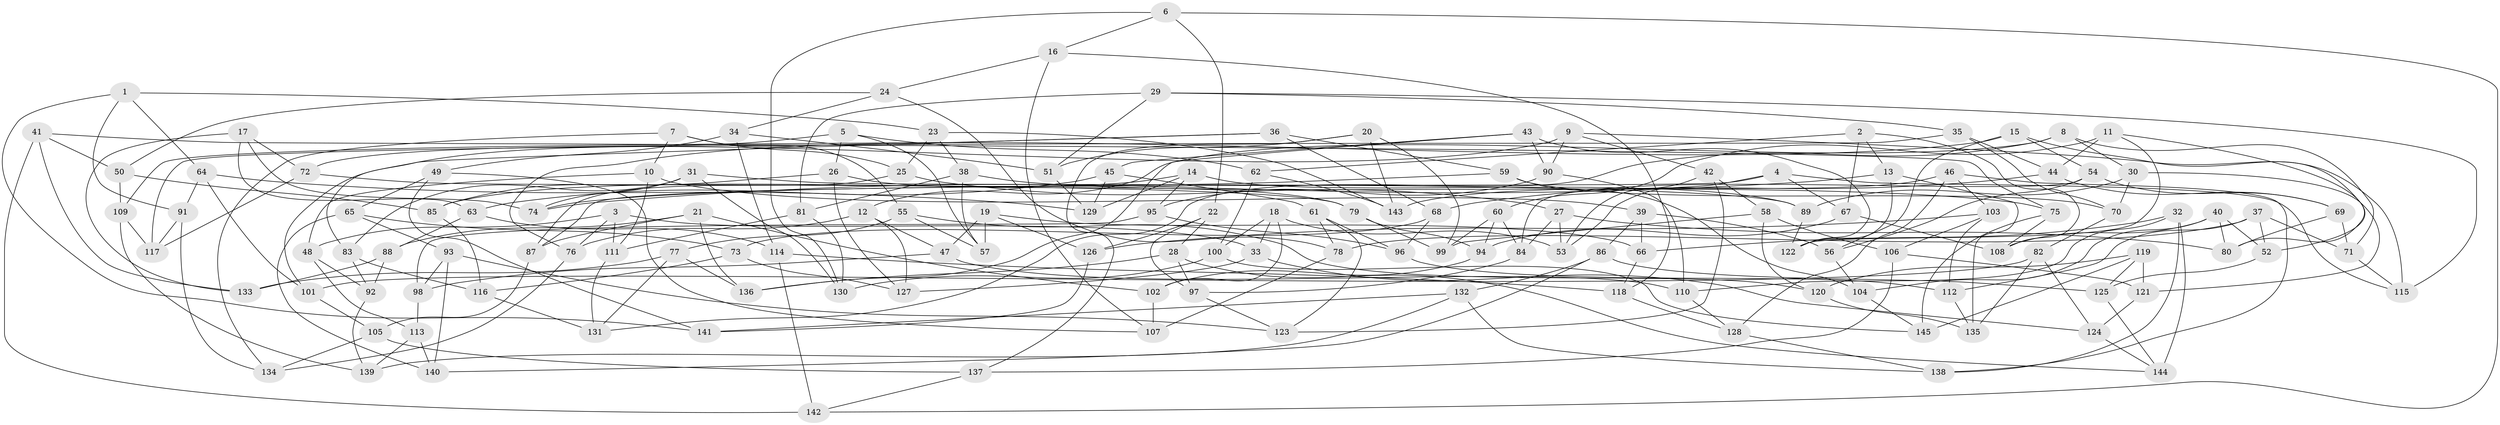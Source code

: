 // Generated by graph-tools (version 1.1) at 2025/16/03/09/25 04:16:12]
// undirected, 145 vertices, 290 edges
graph export_dot {
graph [start="1"]
  node [color=gray90,style=filled];
  1;
  2;
  3;
  4;
  5;
  6;
  7;
  8;
  9;
  10;
  11;
  12;
  13;
  14;
  15;
  16;
  17;
  18;
  19;
  20;
  21;
  22;
  23;
  24;
  25;
  26;
  27;
  28;
  29;
  30;
  31;
  32;
  33;
  34;
  35;
  36;
  37;
  38;
  39;
  40;
  41;
  42;
  43;
  44;
  45;
  46;
  47;
  48;
  49;
  50;
  51;
  52;
  53;
  54;
  55;
  56;
  57;
  58;
  59;
  60;
  61;
  62;
  63;
  64;
  65;
  66;
  67;
  68;
  69;
  70;
  71;
  72;
  73;
  74;
  75;
  76;
  77;
  78;
  79;
  80;
  81;
  82;
  83;
  84;
  85;
  86;
  87;
  88;
  89;
  90;
  91;
  92;
  93;
  94;
  95;
  96;
  97;
  98;
  99;
  100;
  101;
  102;
  103;
  104;
  105;
  106;
  107;
  108;
  109;
  110;
  111;
  112;
  113;
  114;
  115;
  116;
  117;
  118;
  119;
  120;
  121;
  122;
  123;
  124;
  125;
  126;
  127;
  128;
  129;
  130;
  131;
  132;
  133;
  134;
  135;
  136;
  137;
  138;
  139;
  140;
  141;
  142;
  143;
  144;
  145;
  1 -- 141;
  1 -- 23;
  1 -- 91;
  1 -- 64;
  2 -- 62;
  2 -- 108;
  2 -- 13;
  2 -- 67;
  3 -- 111;
  3 -- 76;
  3 -- 48;
  3 -- 33;
  4 -- 67;
  4 -- 53;
  4 -- 115;
  4 -- 87;
  5 -- 57;
  5 -- 62;
  5 -- 26;
  5 -- 72;
  6 -- 142;
  6 -- 16;
  6 -- 130;
  6 -- 22;
  7 -- 10;
  7 -- 55;
  7 -- 25;
  7 -- 134;
  8 -- 71;
  8 -- 131;
  8 -- 12;
  8 -- 30;
  9 -- 42;
  9 -- 90;
  9 -- 101;
  9 -- 115;
  10 -- 111;
  10 -- 48;
  10 -- 39;
  11 -- 44;
  11 -- 60;
  11 -- 122;
  11 -- 80;
  12 -- 76;
  12 -- 127;
  12 -- 47;
  13 -- 122;
  13 -- 135;
  13 -- 74;
  14 -- 129;
  14 -- 85;
  14 -- 95;
  14 -- 89;
  15 -- 56;
  15 -- 76;
  15 -- 52;
  15 -- 54;
  16 -- 24;
  16 -- 118;
  16 -- 107;
  17 -- 72;
  17 -- 133;
  17 -- 63;
  17 -- 74;
  18 -- 33;
  18 -- 53;
  18 -- 102;
  18 -- 100;
  19 -- 126;
  19 -- 47;
  19 -- 57;
  19 -- 66;
  20 -- 143;
  20 -- 51;
  20 -- 99;
  20 -- 137;
  21 -- 87;
  21 -- 136;
  21 -- 88;
  21 -- 102;
  22 -- 28;
  22 -- 97;
  22 -- 126;
  23 -- 143;
  23 -- 25;
  23 -- 38;
  24 -- 78;
  24 -- 50;
  24 -- 34;
  25 -- 27;
  25 -- 87;
  26 -- 127;
  26 -- 85;
  26 -- 79;
  27 -- 80;
  27 -- 53;
  27 -- 84;
  28 -- 97;
  28 -- 136;
  28 -- 144;
  29 -- 51;
  29 -- 81;
  29 -- 115;
  29 -- 35;
  30 -- 70;
  30 -- 121;
  30 -- 89;
  31 -- 89;
  31 -- 130;
  31 -- 83;
  31 -- 74;
  32 -- 66;
  32 -- 110;
  32 -- 144;
  32 -- 138;
  33 -- 127;
  33 -- 124;
  34 -- 114;
  34 -- 49;
  34 -- 51;
  35 -- 117;
  35 -- 70;
  35 -- 44;
  36 -- 68;
  36 -- 59;
  36 -- 109;
  36 -- 83;
  37 -- 112;
  37 -- 71;
  37 -- 78;
  37 -- 52;
  38 -- 57;
  38 -- 81;
  38 -- 75;
  39 -- 66;
  39 -- 56;
  39 -- 86;
  40 -- 104;
  40 -- 52;
  40 -- 108;
  40 -- 80;
  41 -- 50;
  41 -- 75;
  41 -- 133;
  41 -- 142;
  42 -- 123;
  42 -- 58;
  42 -- 53;
  43 -- 90;
  43 -- 45;
  43 -- 136;
  43 -- 122;
  44 -- 69;
  44 -- 68;
  45 -- 61;
  45 -- 63;
  45 -- 129;
  46 -- 103;
  46 -- 128;
  46 -- 138;
  46 -- 143;
  47 -- 98;
  47 -- 110;
  48 -- 92;
  48 -- 113;
  49 -- 107;
  49 -- 141;
  49 -- 65;
  50 -- 85;
  50 -- 109;
  51 -- 129;
  52 -- 125;
  54 -- 84;
  54 -- 56;
  54 -- 69;
  55 -- 77;
  55 -- 120;
  55 -- 57;
  56 -- 104;
  58 -- 106;
  58 -- 120;
  58 -- 99;
  59 -- 74;
  59 -- 104;
  59 -- 70;
  60 -- 84;
  60 -- 94;
  60 -- 99;
  61 -- 123;
  61 -- 96;
  61 -- 78;
  62 -- 143;
  62 -- 100;
  63 -- 88;
  63 -- 114;
  64 -- 101;
  64 -- 129;
  64 -- 91;
  65 -- 140;
  65 -- 73;
  65 -- 93;
  66 -- 118;
  67 -- 108;
  67 -- 94;
  68 -- 96;
  68 -- 73;
  69 -- 71;
  69 -- 80;
  70 -- 82;
  71 -- 115;
  72 -- 117;
  72 -- 79;
  73 -- 116;
  73 -- 127;
  75 -- 108;
  75 -- 145;
  76 -- 134;
  77 -- 131;
  77 -- 136;
  77 -- 133;
  78 -- 107;
  79 -- 99;
  79 -- 94;
  81 -- 111;
  81 -- 130;
  82 -- 101;
  82 -- 135;
  82 -- 124;
  83 -- 92;
  83 -- 116;
  84 -- 97;
  85 -- 116;
  86 -- 140;
  86 -- 125;
  86 -- 132;
  87 -- 105;
  88 -- 92;
  88 -- 133;
  89 -- 122;
  90 -- 95;
  90 -- 110;
  91 -- 117;
  91 -- 134;
  92 -- 139;
  93 -- 140;
  93 -- 98;
  93 -- 123;
  94 -- 102;
  95 -- 98;
  95 -- 96;
  96 -- 112;
  97 -- 123;
  98 -- 113;
  100 -- 130;
  100 -- 145;
  101 -- 105;
  102 -- 107;
  103 -- 106;
  103 -- 112;
  103 -- 126;
  104 -- 145;
  105 -- 134;
  105 -- 137;
  106 -- 137;
  106 -- 121;
  109 -- 117;
  109 -- 139;
  110 -- 128;
  111 -- 131;
  112 -- 135;
  113 -- 139;
  113 -- 140;
  114 -- 142;
  114 -- 118;
  116 -- 131;
  118 -- 128;
  119 -- 125;
  119 -- 145;
  119 -- 121;
  119 -- 120;
  120 -- 135;
  121 -- 124;
  124 -- 144;
  125 -- 144;
  126 -- 141;
  128 -- 138;
  132 -- 139;
  132 -- 138;
  132 -- 141;
  137 -- 142;
}
